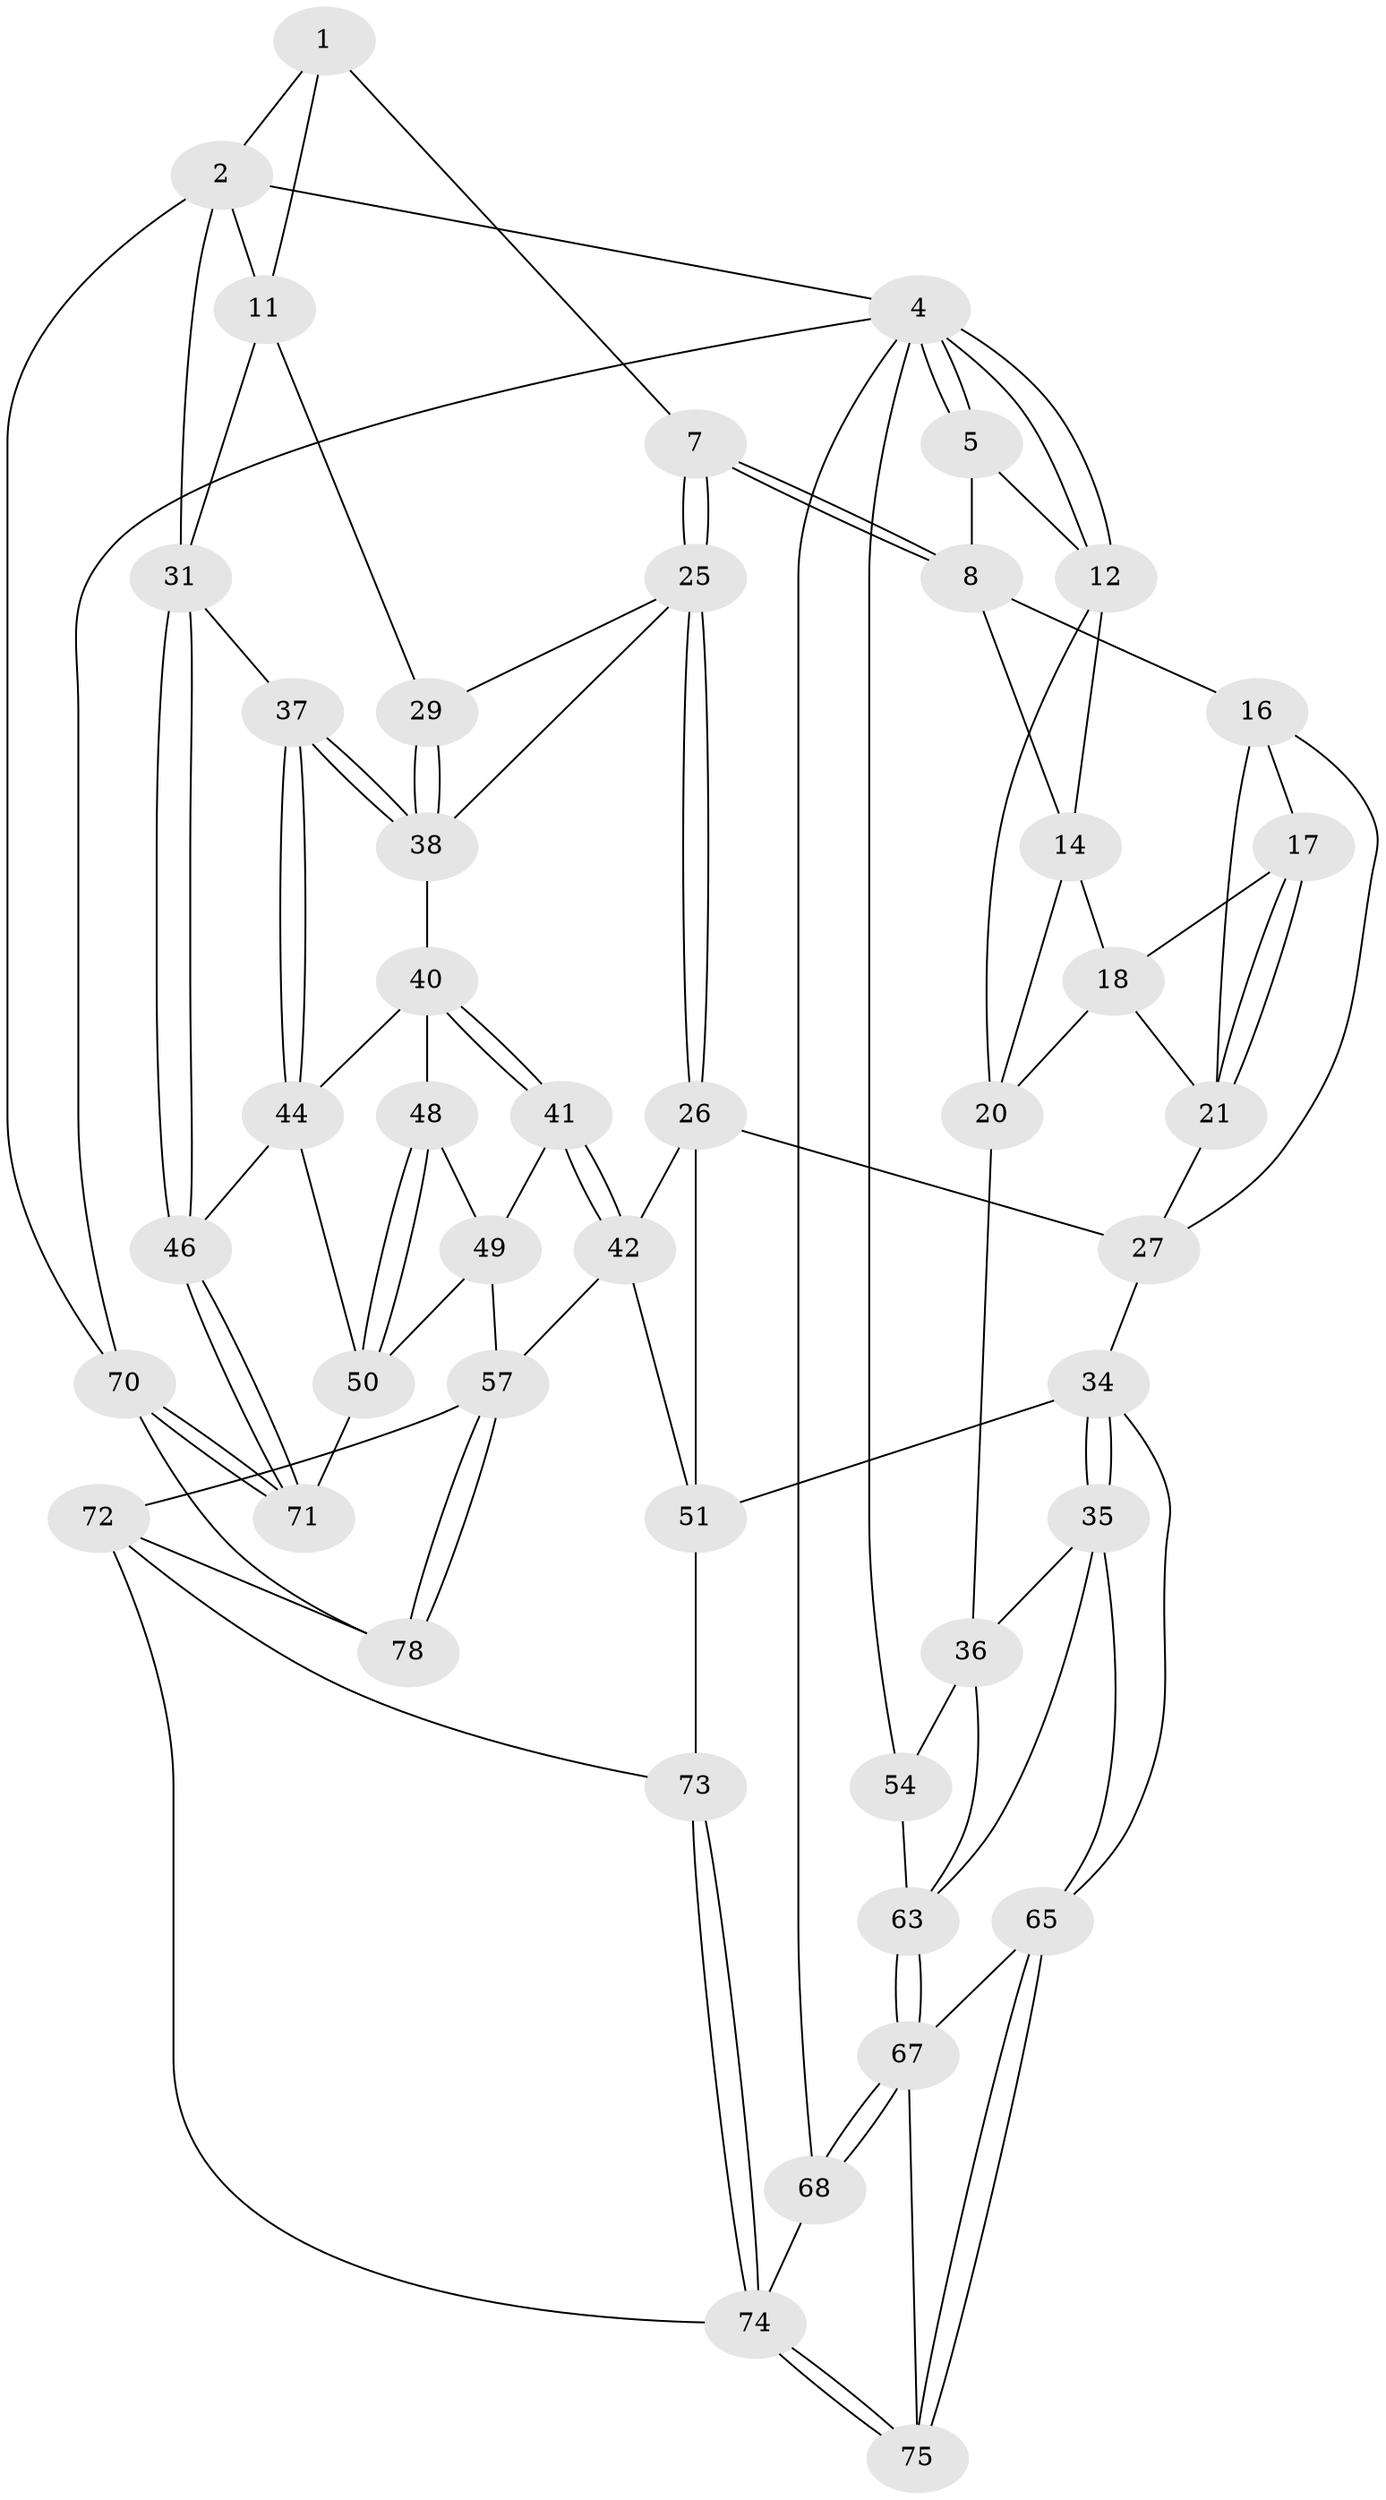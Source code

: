 // Generated by graph-tools (version 1.1) at 2025/52/02/27/25 19:52:41]
// undirected, 46 vertices, 108 edges
graph export_dot {
graph [start="1"]
  node [color=gray90,style=filled];
  1 [pos="+0.6613447784579866+0",super="+6"];
  2 [pos="+0.9746601740457581+0",super="+3"];
  4 [pos="+0+0",super="+55"];
  5 [pos="+0.3775327237598047+0",super="+10"];
  7 [pos="+0.6091133222891538+0.20964822637827005"];
  8 [pos="+0.484664321401711+0.2001002909785299",super="+9"];
  11 [pos="+0.8379489198556336+0.23475191237491294",super="+28"];
  12 [pos="+0+0",super="+13"];
  14 [pos="+0.3351901429897368+0.2510203895887941",super="+15"];
  16 [pos="+0.45416231396496015+0.254560577258161",super="+24"];
  17 [pos="+0.36414952957758073+0.2748784290139636"];
  18 [pos="+0.33902396964065135+0.2576288127591768",super="+19"];
  20 [pos="+0.11626268817608489+0.31544355148086317",super="+23"];
  21 [pos="+0.3349518038614307+0.35701227341423",super="+22"];
  25 [pos="+0.6077001497979165+0.44747690177250404",super="+30"];
  26 [pos="+0.5597245174077643+0.5014485627158651",super="+43"];
  27 [pos="+0.5158669531187865+0.49876985579170025",super="+33"];
  29 [pos="+0.8612557782763003+0.3561184889464857"];
  31 [pos="+1+0.3818358640288307",super="+32"];
  34 [pos="+0.3203400164194536+0.6148033139035586",super="+52"];
  35 [pos="+0.2337563621311219+0.6391956638647733",super="+62"];
  36 [pos="+0+0.43714510458274974",super="+53"];
  37 [pos="+0.914916147931163+0.5488148295113587"];
  38 [pos="+0.9078452657357523+0.5393994996009235",super="+39"];
  40 [pos="+0.8043498013303854+0.5422990370407752",super="+45"];
  41 [pos="+0.7305624089133647+0.6145134500901228"];
  42 [pos="+0.6333313145948406+0.6093070742354303",super="+59"];
  44 [pos="+0.9194296615247902+0.5611403954929833",super="+47"];
  46 [pos="+1+0.6775836176863748"];
  48 [pos="+0.8518304697302723+0.6150377009031218"];
  49 [pos="+0.773205448996641+0.6500970615198067",super="+56"];
  50 [pos="+0.982028698553771+0.710783160612395",super="+60"];
  51 [pos="+0.45440637460366284+0.7653841913416055",super="+61"];
  54 [pos="+0+1"];
  57 [pos="+0.807366892058553+0.8071267862514127",super="+58"];
  63 [pos="+0.08164411695197402+0.7476411133145269",super="+64"];
  65 [pos="+0.3958017485721242+0.7906685569636471",super="+66"];
  67 [pos="+0.12186095604575338+0.9698800416000427",super="+69"];
  68 [pos="+0+1"];
  70 [pos="+1+1",super="+77"];
  71 [pos="+1+0.8196542532819004",super="+76"];
  72 [pos="+0.7284647532926994+0.8343997702965704",super="+79"];
  73 [pos="+0.6104540681996972+0.7918190885947464"];
  74 [pos="+0.511695150242698+1",super="+80"];
  75 [pos="+0.47376574604450133+0.9731504840378302"];
  78 [pos="+0.8232459594829497+1"];
  1 -- 2;
  1 -- 11;
  1 -- 7;
  2 -- 11;
  2 -- 4;
  2 -- 70;
  2 -- 31;
  4 -- 5;
  4 -- 5;
  4 -- 12;
  4 -- 12;
  4 -- 70;
  4 -- 54;
  4 -- 68;
  5 -- 8;
  5 -- 12;
  7 -- 8;
  7 -- 8;
  7 -- 25;
  7 -- 25;
  8 -- 16;
  8 -- 14;
  11 -- 29;
  11 -- 31;
  12 -- 20;
  12 -- 14;
  14 -- 18;
  14 -- 20;
  16 -- 17;
  16 -- 27;
  16 -- 21;
  17 -- 18;
  17 -- 21;
  17 -- 21;
  18 -- 20;
  18 -- 21;
  20 -- 36;
  21 -- 27;
  25 -- 26;
  25 -- 26;
  25 -- 29;
  25 -- 38;
  26 -- 27;
  26 -- 51;
  26 -- 42;
  27 -- 34;
  29 -- 38;
  29 -- 38;
  31 -- 46;
  31 -- 46;
  31 -- 37;
  34 -- 35;
  34 -- 35;
  34 -- 65;
  34 -- 51;
  35 -- 36;
  35 -- 65;
  35 -- 63;
  36 -- 54;
  36 -- 63;
  37 -- 38;
  37 -- 38;
  37 -- 44;
  37 -- 44;
  38 -- 40;
  40 -- 41;
  40 -- 41;
  40 -- 48;
  40 -- 44;
  41 -- 42;
  41 -- 42;
  41 -- 49;
  42 -- 51;
  42 -- 57;
  44 -- 50;
  44 -- 46;
  46 -- 71;
  46 -- 71;
  48 -- 49;
  48 -- 50;
  48 -- 50;
  49 -- 57;
  49 -- 50;
  50 -- 71;
  51 -- 73;
  54 -- 63;
  57 -- 78;
  57 -- 78;
  57 -- 72;
  63 -- 67;
  63 -- 67;
  65 -- 75;
  65 -- 75;
  65 -- 67;
  67 -- 68;
  67 -- 68;
  67 -- 75;
  68 -- 74;
  70 -- 71 [weight=2];
  70 -- 71;
  70 -- 78;
  72 -- 73;
  72 -- 78;
  72 -- 74;
  73 -- 74;
  73 -- 74;
  74 -- 75;
  74 -- 75;
}
